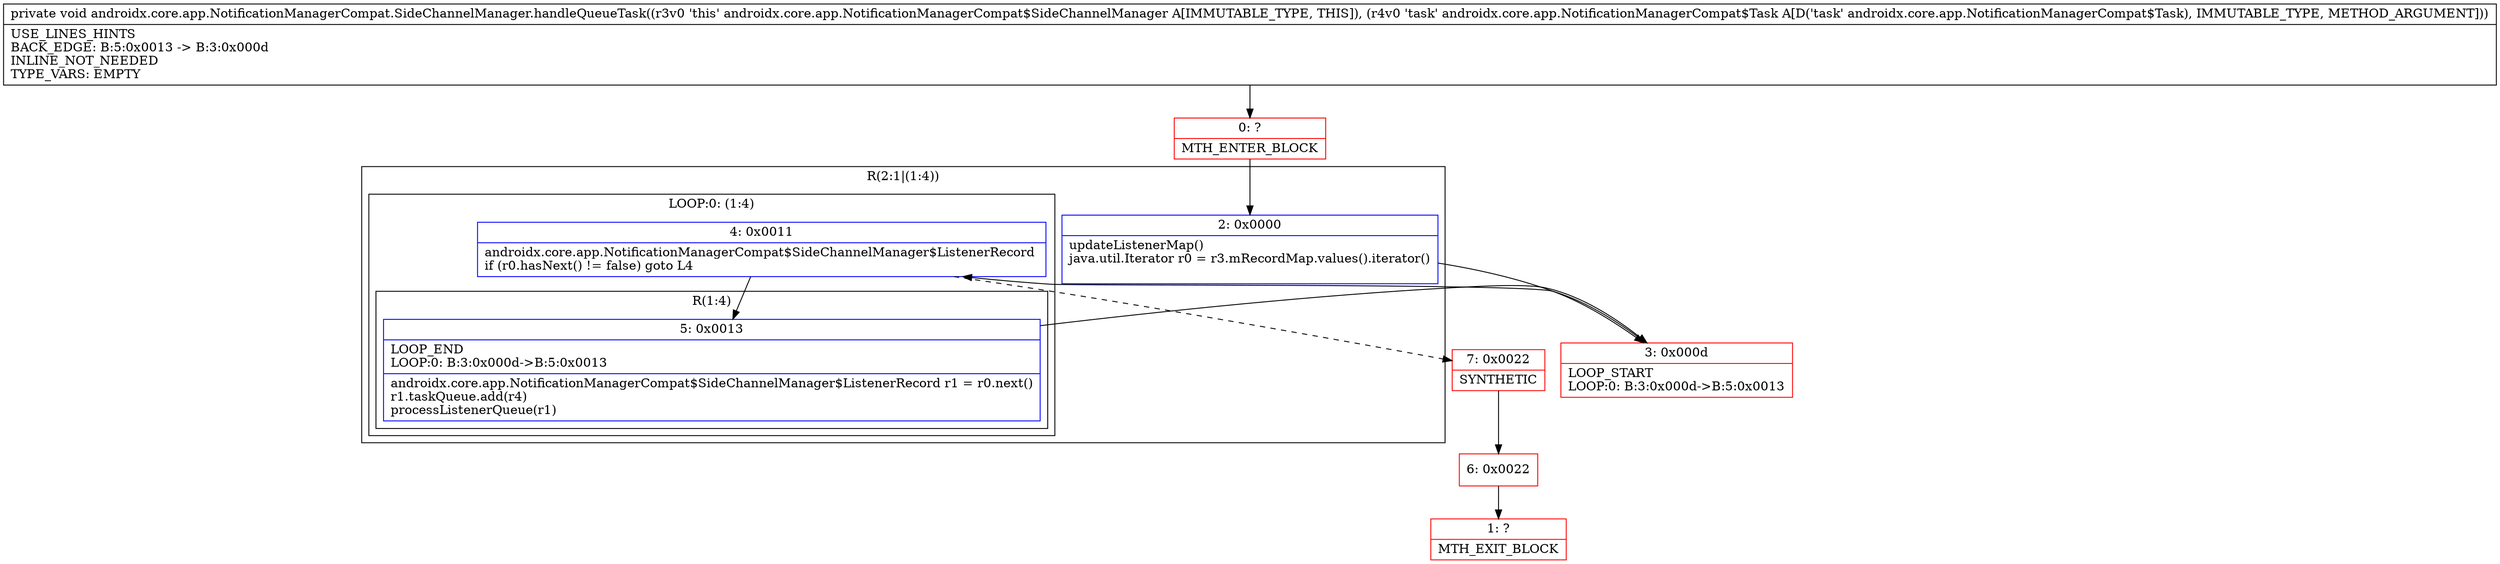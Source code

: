 digraph "CFG forandroidx.core.app.NotificationManagerCompat.SideChannelManager.handleQueueTask(Landroidx\/core\/app\/NotificationManagerCompat$Task;)V" {
subgraph cluster_Region_1141781645 {
label = "R(2:1|(1:4))";
node [shape=record,color=blue];
Node_2 [shape=record,label="{2\:\ 0x0000|updateListenerMap()\ljava.util.Iterator r0 = r3.mRecordMap.values().iterator()\l\l}"];
subgraph cluster_LoopRegion_1026682483 {
label = "LOOP:0: (1:4)";
node [shape=record,color=blue];
Node_4 [shape=record,label="{4\:\ 0x0011|androidx.core.app.NotificationManagerCompat$SideChannelManager$ListenerRecord \lif (r0.hasNext() != false) goto L4\l}"];
subgraph cluster_Region_907734377 {
label = "R(1:4)";
node [shape=record,color=blue];
Node_5 [shape=record,label="{5\:\ 0x0013|LOOP_END\lLOOP:0: B:3:0x000d\-\>B:5:0x0013\l|androidx.core.app.NotificationManagerCompat$SideChannelManager$ListenerRecord r1 = r0.next()\lr1.taskQueue.add(r4)\lprocessListenerQueue(r1)\l}"];
}
}
}
Node_0 [shape=record,color=red,label="{0\:\ ?|MTH_ENTER_BLOCK\l}"];
Node_3 [shape=record,color=red,label="{3\:\ 0x000d|LOOP_START\lLOOP:0: B:3:0x000d\-\>B:5:0x0013\l}"];
Node_7 [shape=record,color=red,label="{7\:\ 0x0022|SYNTHETIC\l}"];
Node_6 [shape=record,color=red,label="{6\:\ 0x0022}"];
Node_1 [shape=record,color=red,label="{1\:\ ?|MTH_EXIT_BLOCK\l}"];
MethodNode[shape=record,label="{private void androidx.core.app.NotificationManagerCompat.SideChannelManager.handleQueueTask((r3v0 'this' androidx.core.app.NotificationManagerCompat$SideChannelManager A[IMMUTABLE_TYPE, THIS]), (r4v0 'task' androidx.core.app.NotificationManagerCompat$Task A[D('task' androidx.core.app.NotificationManagerCompat$Task), IMMUTABLE_TYPE, METHOD_ARGUMENT]))  | USE_LINES_HINTS\lBACK_EDGE: B:5:0x0013 \-\> B:3:0x000d\lINLINE_NOT_NEEDED\lTYPE_VARS: EMPTY\l}"];
MethodNode -> Node_0;Node_2 -> Node_3;
Node_4 -> Node_5;
Node_4 -> Node_7[style=dashed];
Node_5 -> Node_3;
Node_0 -> Node_2;
Node_3 -> Node_4;
Node_7 -> Node_6;
Node_6 -> Node_1;
}

